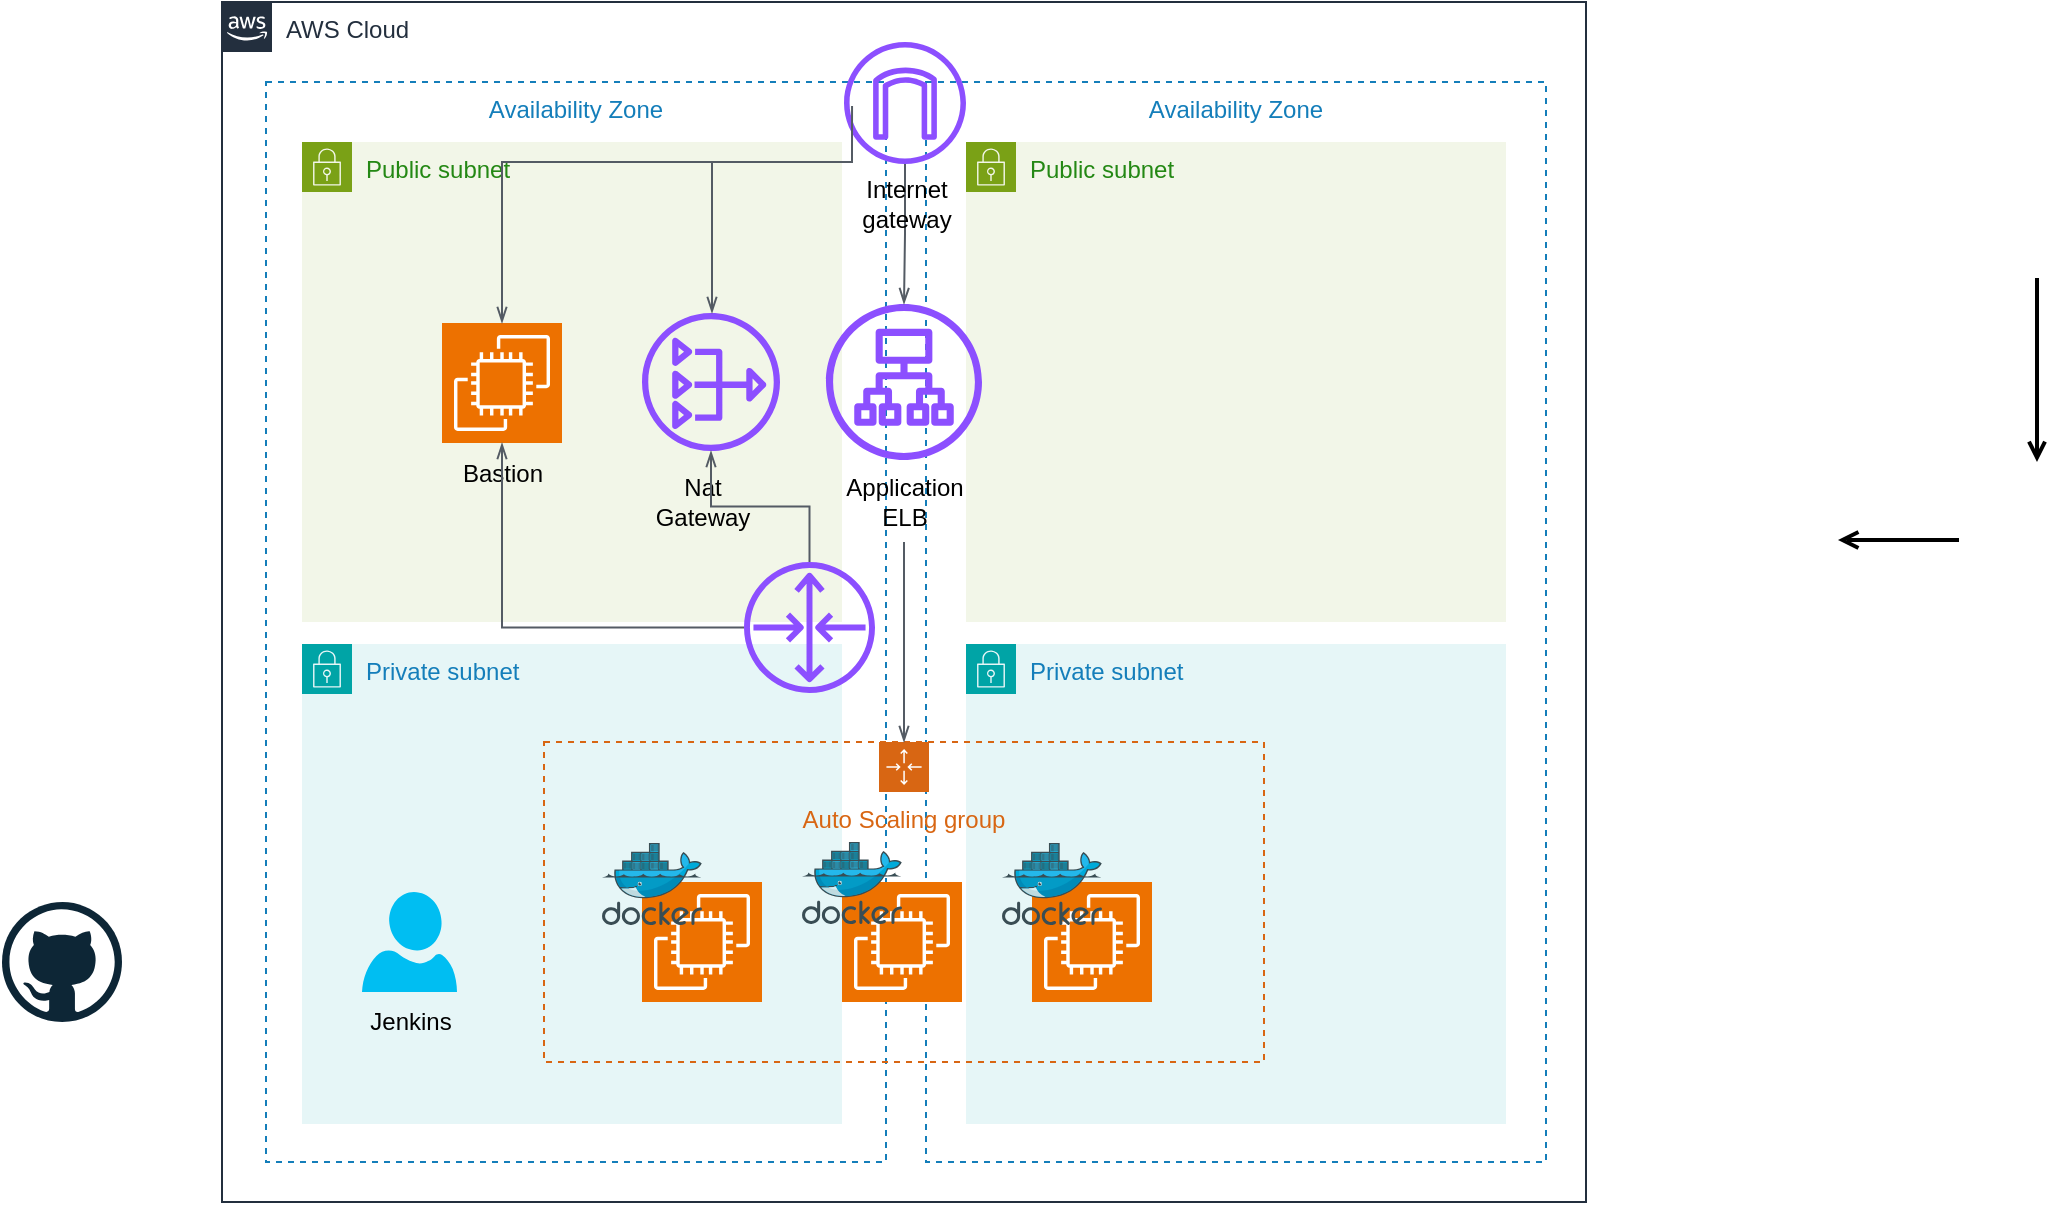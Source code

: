<mxfile version="24.7.17">
  <diagram id="Ht1M8jgEwFfnCIfOTk4-" name="Page-1">
    <mxGraphModel dx="1434" dy="746" grid="1" gridSize="10" guides="1" tooltips="1" connect="1" arrows="1" fold="1" page="1" pageScale="1" pageWidth="1169" pageHeight="827" math="0" shadow="0">
      <root>
        <mxCell id="0" />
        <mxCell id="1" parent="0" />
        <mxCell id="UEzPUAAOIrF-is8g5C7q-74" value="AWS Cloud" style="points=[[0,0],[0.25,0],[0.5,0],[0.75,0],[1,0],[1,0.25],[1,0.5],[1,0.75],[1,1],[0.75,1],[0.5,1],[0.25,1],[0,1],[0,0.75],[0,0.5],[0,0.25]];outlineConnect=0;gradientColor=none;html=1;whiteSpace=wrap;fontSize=12;fontStyle=0;shape=mxgraph.aws4.group;grIcon=mxgraph.aws4.group_aws_cloud_alt;strokeColor=#232F3E;fillColor=none;verticalAlign=top;align=left;spacingLeft=30;fontColor=#232F3E;dashed=0;labelBackgroundColor=#ffffff;container=1;pointerEvents=0;collapsible=0;recursiveResize=0;" parent="1" vertex="1">
          <mxGeometry x="150" y="80" width="682" height="600" as="geometry" />
        </mxCell>
        <mxCell id="sERwAICpF4JVZZaVQD4F-4" value="Availability Zone" style="fillColor=none;strokeColor=#147EBA;dashed=1;verticalAlign=top;fontStyle=0;fontColor=#147EBA;whiteSpace=wrap;html=1;" vertex="1" parent="UEzPUAAOIrF-is8g5C7q-74">
          <mxGeometry x="22" y="40" width="310" height="540" as="geometry" />
        </mxCell>
        <mxCell id="sERwAICpF4JVZZaVQD4F-5" value="Availability Zone" style="fillColor=none;strokeColor=#147EBA;dashed=1;verticalAlign=top;fontStyle=0;fontColor=#147EBA;whiteSpace=wrap;html=1;" vertex="1" parent="UEzPUAAOIrF-is8g5C7q-74">
          <mxGeometry x="352" y="40" width="310" height="540" as="geometry" />
        </mxCell>
        <mxCell id="sERwAICpF4JVZZaVQD4F-6" value="Private subnet" style="points=[[0,0],[0.25,0],[0.5,0],[0.75,0],[1,0],[1,0.25],[1,0.5],[1,0.75],[1,1],[0.75,1],[0.5,1],[0.25,1],[0,1],[0,0.75],[0,0.5],[0,0.25]];outlineConnect=0;gradientColor=none;html=1;whiteSpace=wrap;fontSize=12;fontStyle=0;container=1;pointerEvents=0;collapsible=0;recursiveResize=0;shape=mxgraph.aws4.group;grIcon=mxgraph.aws4.group_security_group;grStroke=0;strokeColor=#00A4A6;fillColor=#E6F6F7;verticalAlign=top;align=left;spacingLeft=30;fontColor=#147EBA;dashed=0;" vertex="1" parent="UEzPUAAOIrF-is8g5C7q-74">
          <mxGeometry x="40" y="321" width="270" height="240" as="geometry" />
        </mxCell>
        <mxCell id="sERwAICpF4JVZZaVQD4F-29" value="Jenkins" style="text;html=1;align=center;verticalAlign=middle;resizable=0;points=[];autosize=1;strokeColor=none;fillColor=none;" vertex="1" parent="sERwAICpF4JVZZaVQD4F-6">
          <mxGeometry x="23.75" y="174" width="60" height="30" as="geometry" />
        </mxCell>
        <mxCell id="sERwAICpF4JVZZaVQD4F-7" value="Private subnet" style="points=[[0,0],[0.25,0],[0.5,0],[0.75,0],[1,0],[1,0.25],[1,0.5],[1,0.75],[1,1],[0.75,1],[0.5,1],[0.25,1],[0,1],[0,0.75],[0,0.5],[0,0.25]];outlineConnect=0;gradientColor=none;html=1;whiteSpace=wrap;fontSize=12;fontStyle=0;container=1;pointerEvents=0;collapsible=0;recursiveResize=0;shape=mxgraph.aws4.group;grIcon=mxgraph.aws4.group_security_group;grStroke=0;strokeColor=#00A4A6;fillColor=#E6F6F7;verticalAlign=top;align=left;spacingLeft=30;fontColor=#147EBA;dashed=0;" vertex="1" parent="UEzPUAAOIrF-is8g5C7q-74">
          <mxGeometry x="372" y="321" width="270" height="240" as="geometry" />
        </mxCell>
        <mxCell id="sERwAICpF4JVZZaVQD4F-8" value="Public subnet" style="points=[[0,0],[0.25,0],[0.5,0],[0.75,0],[1,0],[1,0.25],[1,0.5],[1,0.75],[1,1],[0.75,1],[0.5,1],[0.25,1],[0,1],[0,0.75],[0,0.5],[0,0.25]];outlineConnect=0;gradientColor=none;html=1;whiteSpace=wrap;fontSize=12;fontStyle=0;container=1;pointerEvents=0;collapsible=0;recursiveResize=0;shape=mxgraph.aws4.group;grIcon=mxgraph.aws4.group_security_group;grStroke=0;strokeColor=#7AA116;fillColor=#F2F6E8;verticalAlign=top;align=left;spacingLeft=30;fontColor=#248814;dashed=0;" vertex="1" parent="UEzPUAAOIrF-is8g5C7q-74">
          <mxGeometry x="40" y="70" width="270" height="240" as="geometry" />
        </mxCell>
        <mxCell id="sERwAICpF4JVZZaVQD4F-16" value="" style="sketch=0;points=[[0,0,0],[0.25,0,0],[0.5,0,0],[0.75,0,0],[1,0,0],[0,1,0],[0.25,1,0],[0.5,1,0],[0.75,1,0],[1,1,0],[0,0.25,0],[0,0.5,0],[0,0.75,0],[1,0.25,0],[1,0.5,0],[1,0.75,0]];outlineConnect=0;fontColor=#232F3E;fillColor=#ED7100;strokeColor=#ffffff;dashed=0;verticalLabelPosition=bottom;verticalAlign=top;align=center;html=1;fontSize=12;fontStyle=0;aspect=fixed;shape=mxgraph.aws4.resourceIcon;resIcon=mxgraph.aws4.ec2;" vertex="1" parent="sERwAICpF4JVZZaVQD4F-8">
          <mxGeometry x="70" y="90.5" width="60" height="60" as="geometry" />
        </mxCell>
        <mxCell id="sERwAICpF4JVZZaVQD4F-25" value="Bastion" style="text;html=1;align=center;verticalAlign=middle;resizable=0;points=[];autosize=1;strokeColor=none;fillColor=none;" vertex="1" parent="sERwAICpF4JVZZaVQD4F-8">
          <mxGeometry x="70" y="150.5" width="60" height="30" as="geometry" />
        </mxCell>
        <mxCell id="sERwAICpF4JVZZaVQD4F-15" value="" style="sketch=0;outlineConnect=0;fontColor=#232F3E;gradientColor=none;fillColor=#8C4FFF;strokeColor=none;dashed=0;verticalLabelPosition=bottom;verticalAlign=top;align=center;html=1;fontSize=12;fontStyle=0;aspect=fixed;pointerEvents=1;shape=mxgraph.aws4.nat_gateway;" vertex="1" parent="sERwAICpF4JVZZaVQD4F-8">
          <mxGeometry x="170" y="85.5" width="69" height="69" as="geometry" />
        </mxCell>
        <mxCell id="sERwAICpF4JVZZaVQD4F-9" value="Public subnet" style="points=[[0,0],[0.25,0],[0.5,0],[0.75,0],[1,0],[1,0.25],[1,0.5],[1,0.75],[1,1],[0.75,1],[0.5,1],[0.25,1],[0,1],[0,0.75],[0,0.5],[0,0.25]];outlineConnect=0;gradientColor=none;html=1;whiteSpace=wrap;fontSize=12;fontStyle=0;container=1;pointerEvents=0;collapsible=0;recursiveResize=0;shape=mxgraph.aws4.group;grIcon=mxgraph.aws4.group_security_group;grStroke=0;strokeColor=#7AA116;fillColor=#F2F6E8;verticalAlign=top;align=left;spacingLeft=30;fontColor=#248814;dashed=0;" vertex="1" parent="UEzPUAAOIrF-is8g5C7q-74">
          <mxGeometry x="372" y="70" width="270" height="240" as="geometry" />
        </mxCell>
        <mxCell id="sERwAICpF4JVZZaVQD4F-10" value="" style="sketch=0;outlineConnect=0;fontColor=#232F3E;gradientColor=none;fillColor=#8C4FFF;strokeColor=none;dashed=0;verticalLabelPosition=bottom;verticalAlign=top;align=center;html=1;fontSize=12;fontStyle=0;aspect=fixed;pointerEvents=1;shape=mxgraph.aws4.application_load_balancer;" vertex="1" parent="UEzPUAAOIrF-is8g5C7q-74">
          <mxGeometry x="302" y="151" width="78" height="78" as="geometry" />
        </mxCell>
        <mxCell id="sERwAICpF4JVZZaVQD4F-11" value="Auto Scaling group" style="points=[[0,0],[0.25,0],[0.5,0],[0.75,0],[1,0],[1,0.25],[1,0.5],[1,0.75],[1,1],[0.75,1],[0.5,1],[0.25,1],[0,1],[0,0.75],[0,0.5],[0,0.25]];outlineConnect=0;gradientColor=none;html=1;whiteSpace=wrap;fontSize=12;fontStyle=0;container=1;pointerEvents=0;collapsible=0;recursiveResize=0;shape=mxgraph.aws4.groupCenter;grIcon=mxgraph.aws4.group_auto_scaling_group;grStroke=1;strokeColor=#D86613;fillColor=none;verticalAlign=top;align=center;fontColor=#D86613;dashed=1;spacingTop=25;" vertex="1" parent="UEzPUAAOIrF-is8g5C7q-74">
          <mxGeometry x="161" y="370" width="360" height="160" as="geometry" />
        </mxCell>
        <mxCell id="sERwAICpF4JVZZaVQD4F-13" value="" style="sketch=0;points=[[0,0,0],[0.25,0,0],[0.5,0,0],[0.75,0,0],[1,0,0],[0,1,0],[0.25,1,0],[0.5,1,0],[0.75,1,0],[1,1,0],[0,0.25,0],[0,0.5,0],[0,0.75,0],[1,0.25,0],[1,0.5,0],[1,0.75,0]];outlineConnect=0;fontColor=#232F3E;fillColor=#ED7100;strokeColor=#ffffff;dashed=0;verticalLabelPosition=bottom;verticalAlign=top;align=center;html=1;fontSize=12;fontStyle=0;aspect=fixed;shape=mxgraph.aws4.resourceIcon;resIcon=mxgraph.aws4.ec2;" vertex="1" parent="sERwAICpF4JVZZaVQD4F-11">
          <mxGeometry x="149" y="70" width="60" height="60" as="geometry" />
        </mxCell>
        <mxCell id="sERwAICpF4JVZZaVQD4F-14" value="" style="sketch=0;points=[[0,0,0],[0.25,0,0],[0.5,0,0],[0.75,0,0],[1,0,0],[0,1,0],[0.25,1,0],[0.5,1,0],[0.75,1,0],[1,1,0],[0,0.25,0],[0,0.5,0],[0,0.75,0],[1,0.25,0],[1,0.5,0],[1,0.75,0]];outlineConnect=0;fontColor=#232F3E;fillColor=#ED7100;strokeColor=#ffffff;dashed=0;verticalLabelPosition=bottom;verticalAlign=top;align=center;html=1;fontSize=12;fontStyle=0;aspect=fixed;shape=mxgraph.aws4.resourceIcon;resIcon=mxgraph.aws4.ec2;" vertex="1" parent="sERwAICpF4JVZZaVQD4F-11">
          <mxGeometry x="244" y="70" width="60" height="60" as="geometry" />
        </mxCell>
        <mxCell id="sERwAICpF4JVZZaVQD4F-22" value="" style="image;sketch=0;aspect=fixed;html=1;points=[];align=center;fontSize=12;image=img/lib/mscae/Docker.svg;" vertex="1" parent="sERwAICpF4JVZZaVQD4F-11">
          <mxGeometry x="129" y="50" width="50" height="41" as="geometry" />
        </mxCell>
        <mxCell id="sERwAICpF4JVZZaVQD4F-1" value="" style="sketch=0;points=[[0,0,0],[0.25,0,0],[0.5,0,0],[0.75,0,0],[1,0,0],[0,1,0],[0.25,1,0],[0.5,1,0],[0.75,1,0],[1,1,0],[0,0.25,0],[0,0.5,0],[0,0.75,0],[1,0.25,0],[1,0.5,0],[1,0.75,0]];outlineConnect=0;fontColor=#232F3E;fillColor=#ED7100;strokeColor=#ffffff;dashed=0;verticalLabelPosition=bottom;verticalAlign=top;align=center;html=1;fontSize=12;fontStyle=0;aspect=fixed;shape=mxgraph.aws4.resourceIcon;resIcon=mxgraph.aws4.ec2;" vertex="1" parent="UEzPUAAOIrF-is8g5C7q-74">
          <mxGeometry x="210" y="440" width="60" height="60" as="geometry" />
        </mxCell>
        <mxCell id="sERwAICpF4JVZZaVQD4F-18" value="" style="sketch=0;outlineConnect=0;fontColor=#232F3E;gradientColor=none;fillColor=#8C4FFF;strokeColor=none;dashed=0;verticalLabelPosition=bottom;verticalAlign=top;align=center;html=1;fontSize=12;fontStyle=0;aspect=fixed;pointerEvents=1;shape=mxgraph.aws4.internet_gateway;" vertex="1" parent="UEzPUAAOIrF-is8g5C7q-74">
          <mxGeometry x="311" y="20" width="61" height="61" as="geometry" />
        </mxCell>
        <mxCell id="sERwAICpF4JVZZaVQD4F-19" value="" style="sketch=0;outlineConnect=0;fontColor=#232F3E;gradientColor=none;fillColor=#8C4FFF;strokeColor=none;dashed=0;verticalLabelPosition=bottom;verticalAlign=top;align=center;html=1;fontSize=12;fontStyle=0;aspect=fixed;pointerEvents=1;shape=mxgraph.aws4.router;" vertex="1" parent="UEzPUAAOIrF-is8g5C7q-74">
          <mxGeometry x="261" y="280" width="65.5" height="65.5" as="geometry" />
        </mxCell>
        <mxCell id="sERwAICpF4JVZZaVQD4F-20" value="" style="verticalLabelPosition=bottom;html=1;verticalAlign=top;align=center;strokeColor=none;fillColor=#00BEF2;shape=mxgraph.azure.user;" vertex="1" parent="UEzPUAAOIrF-is8g5C7q-74">
          <mxGeometry x="70" y="445" width="47.5" height="50" as="geometry" />
        </mxCell>
        <mxCell id="sERwAICpF4JVZZaVQD4F-21" value="" style="image;sketch=0;aspect=fixed;html=1;points=[];align=center;fontSize=12;image=img/lib/mscae/Docker.svg;" vertex="1" parent="UEzPUAAOIrF-is8g5C7q-74">
          <mxGeometry x="190" y="420.5" width="50" height="41" as="geometry" />
        </mxCell>
        <mxCell id="sERwAICpF4JVZZaVQD4F-23" value="" style="image;sketch=0;aspect=fixed;html=1;points=[];align=center;fontSize=12;image=img/lib/mscae/Docker.svg;" vertex="1" parent="UEzPUAAOIrF-is8g5C7q-74">
          <mxGeometry x="390" y="420.5" width="50" height="41" as="geometry" />
        </mxCell>
        <mxCell id="sERwAICpF4JVZZaVQD4F-24" value="" style="edgeStyle=orthogonalEdgeStyle;html=1;endArrow=openThin;elbow=vertical;startArrow=none;endFill=0;strokeColor=#545B64;rounded=0;" edge="1" parent="UEzPUAAOIrF-is8g5C7q-74" source="sERwAICpF4JVZZaVQD4F-18" target="sERwAICpF4JVZZaVQD4F-10">
          <mxGeometry width="100" relative="1" as="geometry">
            <mxPoint x="-210" y="170" as="sourcePoint" />
            <mxPoint x="-110" y="170" as="targetPoint" />
          </mxGeometry>
        </mxCell>
        <mxCell id="sERwAICpF4JVZZaVQD4F-26" value="Nat&lt;div&gt;Gateway&lt;/div&gt;" style="text;html=1;align=center;verticalAlign=middle;resizable=0;points=[];autosize=1;strokeColor=none;fillColor=none;" vertex="1" parent="UEzPUAAOIrF-is8g5C7q-74">
          <mxGeometry x="204.5" y="230" width="70" height="40" as="geometry" />
        </mxCell>
        <mxCell id="sERwAICpF4JVZZaVQD4F-27" value="Application&lt;div&gt;ELB&lt;/div&gt;" style="text;html=1;align=center;verticalAlign=middle;resizable=0;points=[];autosize=1;strokeColor=none;fillColor=none;" vertex="1" parent="UEzPUAAOIrF-is8g5C7q-74">
          <mxGeometry x="301" y="230" width="80" height="40" as="geometry" />
        </mxCell>
        <mxCell id="sERwAICpF4JVZZaVQD4F-28" value="Internet&lt;div&gt;gateway&lt;/div&gt;" style="text;html=1;align=center;verticalAlign=middle;resizable=0;points=[];autosize=1;strokeColor=none;fillColor=none;" vertex="1" parent="UEzPUAAOIrF-is8g5C7q-74">
          <mxGeometry x="306.5" y="81" width="70" height="40" as="geometry" />
        </mxCell>
        <mxCell id="sERwAICpF4JVZZaVQD4F-30" value="" style="edgeStyle=orthogonalEdgeStyle;html=1;endArrow=openThin;elbow=vertical;startArrow=none;endFill=0;strokeColor=#545B64;rounded=0;" edge="1" parent="UEzPUAAOIrF-is8g5C7q-74" source="sERwAICpF4JVZZaVQD4F-18" target="sERwAICpF4JVZZaVQD4F-15">
          <mxGeometry width="100" relative="1" as="geometry">
            <mxPoint x="352" y="91" as="sourcePoint" />
            <mxPoint x="351" y="161" as="targetPoint" />
            <Array as="points">
              <mxPoint x="245" y="80" />
            </Array>
          </mxGeometry>
        </mxCell>
        <mxCell id="sERwAICpF4JVZZaVQD4F-31" value="" style="edgeStyle=orthogonalEdgeStyle;html=1;endArrow=openThin;elbow=vertical;startArrow=none;endFill=0;strokeColor=#545B64;rounded=0;entryX=0.5;entryY=0;entryDx=0;entryDy=0;entryPerimeter=0;exitX=0.066;exitY=0.525;exitDx=0;exitDy=0;exitPerimeter=0;" edge="1" parent="UEzPUAAOIrF-is8g5C7q-74" source="sERwAICpF4JVZZaVQD4F-18" target="sERwAICpF4JVZZaVQD4F-16">
          <mxGeometry width="100" relative="1" as="geometry">
            <mxPoint x="321" y="61" as="sourcePoint" />
            <mxPoint x="255" y="166" as="targetPoint" />
            <Array as="points">
              <mxPoint x="315" y="80" />
              <mxPoint x="140" y="80" />
            </Array>
          </mxGeometry>
        </mxCell>
        <mxCell id="sERwAICpF4JVZZaVQD4F-33" value="" style="edgeStyle=orthogonalEdgeStyle;html=1;endArrow=openThin;elbow=vertical;startArrow=none;endFill=0;strokeColor=#545B64;rounded=0;entryX=0.5;entryY=0;entryDx=0;entryDy=0;" edge="1" parent="UEzPUAAOIrF-is8g5C7q-74" source="sERwAICpF4JVZZaVQD4F-27" target="sERwAICpF4JVZZaVQD4F-11">
          <mxGeometry width="100" relative="1" as="geometry">
            <mxPoint x="352" y="91" as="sourcePoint" />
            <mxPoint x="351" y="161" as="targetPoint" />
          </mxGeometry>
        </mxCell>
        <mxCell id="sERwAICpF4JVZZaVQD4F-35" value="" style="edgeStyle=orthogonalEdgeStyle;html=1;endArrow=openThin;elbow=vertical;startArrow=none;endFill=0;strokeColor=#545B64;rounded=0;" edge="1" parent="UEzPUAAOIrF-is8g5C7q-74" source="sERwAICpF4JVZZaVQD4F-19" target="sERwAICpF4JVZZaVQD4F-16">
          <mxGeometry width="100" relative="1" as="geometry">
            <mxPoint x="160" y="340" as="sourcePoint" />
            <mxPoint x="260" y="340" as="targetPoint" />
          </mxGeometry>
        </mxCell>
        <mxCell id="sERwAICpF4JVZZaVQD4F-36" value="" style="edgeStyle=orthogonalEdgeStyle;html=1;endArrow=none;elbow=vertical;startArrow=openThin;startFill=0;strokeColor=#545B64;rounded=0;" edge="1" parent="UEzPUAAOIrF-is8g5C7q-74" source="sERwAICpF4JVZZaVQD4F-15" target="sERwAICpF4JVZZaVQD4F-19">
          <mxGeometry width="100" relative="1" as="geometry">
            <mxPoint x="160" y="340" as="sourcePoint" />
            <mxPoint x="260" y="340" as="targetPoint" />
          </mxGeometry>
        </mxCell>
        <mxCell id="UEzPUAAOIrF-is8g5C7q-104" style="edgeStyle=orthogonalEdgeStyle;rounded=0;orthogonalLoop=1;jettySize=auto;html=1;endArrow=open;endFill=0;strokeWidth=2;" parent="1" edge="1">
          <mxGeometry relative="1" as="geometry">
            <mxPoint x="1057.5" y="218" as="sourcePoint" />
            <mxPoint x="1057.5" y="310" as="targetPoint" />
          </mxGeometry>
        </mxCell>
        <mxCell id="UEzPUAAOIrF-is8g5C7q-101" value="" style="edgeStyle=orthogonalEdgeStyle;rounded=0;orthogonalLoop=1;jettySize=auto;html=1;endArrow=open;endFill=0;strokeWidth=2;" parent="1" edge="1">
          <mxGeometry relative="1" as="geometry">
            <mxPoint x="1018.5" y="349" as="sourcePoint" />
            <mxPoint x="958" y="349" as="targetPoint" />
          </mxGeometry>
        </mxCell>
        <mxCell id="sERwAICpF4JVZZaVQD4F-17" value="" style="dashed=0;outlineConnect=0;html=1;align=center;labelPosition=center;verticalLabelPosition=bottom;verticalAlign=top;shape=mxgraph.weblogos.github" vertex="1" parent="1">
          <mxGeometry x="40" y="530" width="60" height="60" as="geometry" />
        </mxCell>
      </root>
    </mxGraphModel>
  </diagram>
</mxfile>

